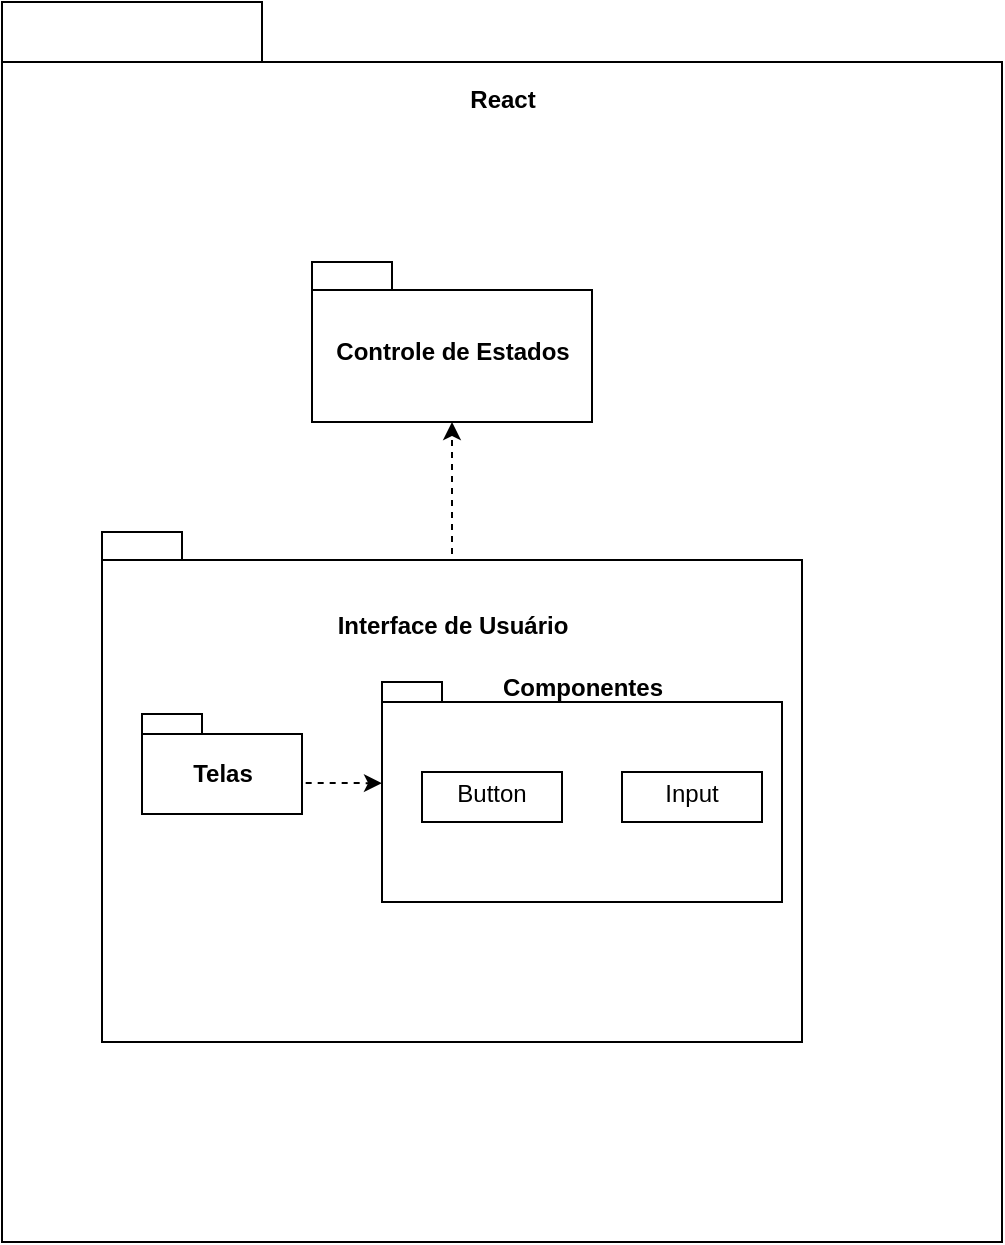 <mxfile version="18.0.8" type="device"><diagram id="VOP4rGkZF-e7DdDuXdNt" name="Page-1"><mxGraphModel dx="862" dy="495" grid="1" gridSize="10" guides="1" tooltips="1" connect="1" arrows="1" fold="1" page="1" pageScale="1" pageWidth="827" pageHeight="1169" math="0" shadow="0"><root><mxCell id="0"/><mxCell id="1" parent="0"/><mxCell id="XtfNyQCO8aRkDuuOP80b-1" value="React&lt;br&gt;&lt;br&gt;&lt;br&gt;&lt;br&gt;&lt;br&gt;&lt;br&gt;&lt;br&gt;&lt;br&gt;&lt;br&gt;&lt;br&gt;&lt;br&gt;&lt;br&gt;&lt;br&gt;&lt;br&gt;&lt;br&gt;&lt;br&gt;&lt;br&gt;&lt;br&gt;&lt;br&gt;&lt;br&gt;&lt;br&gt;&lt;br&gt;&lt;br&gt;&lt;br&gt;&lt;br&gt;&lt;br&gt;&lt;br&gt;&lt;br&gt;&lt;br&gt;&lt;br&gt;&lt;br&gt;&lt;br&gt;&lt;br&gt;&lt;br&gt;&lt;br&gt;&lt;br&gt;&lt;br&gt;&lt;br&gt;" style="shape=folder;fontStyle=1;spacingTop=10;tabWidth=130;tabHeight=30;tabPosition=left;html=1;" parent="1" vertex="1"><mxGeometry x="10" y="320" width="500" height="620" as="geometry"/></mxCell><mxCell id="XtfNyQCO8aRkDuuOP80b-2" value="Controle de Estados" style="shape=folder;fontStyle=1;spacingTop=10;tabWidth=40;tabHeight=14;tabPosition=left;html=1;" parent="1" vertex="1"><mxGeometry x="165" y="450" width="140" height="80" as="geometry"/></mxCell><mxCell id="XtfNyQCO8aRkDuuOP80b-3" value="Interface de Usuário&lt;br&gt;&lt;br&gt;&lt;br&gt;&lt;br&gt;&lt;br&gt;&lt;br&gt;&lt;br&gt;&lt;br&gt;&lt;br&gt;&lt;br&gt;&lt;br&gt;&lt;br&gt;&lt;br&gt;" style="shape=folder;fontStyle=1;spacingTop=10;tabWidth=40;tabHeight=14;tabPosition=left;html=1;" parent="1" vertex="1"><mxGeometry x="60" y="585" width="350" height="255" as="geometry"/></mxCell><mxCell id="XtfNyQCO8aRkDuuOP80b-4" value="Telas" style="shape=folder;fontStyle=1;spacingTop=10;tabWidth=30;tabHeight=10;tabPosition=left;html=1;" parent="1" vertex="1"><mxGeometry x="80" y="676" width="80" height="50" as="geometry"/></mxCell><mxCell id="XtfNyQCO8aRkDuuOP80b-5" value="Componentes&lt;br&gt;&lt;br&gt;&lt;br&gt;&lt;br&gt;&lt;br&gt;&lt;br&gt;&lt;br&gt;&lt;br&gt;&lt;br&gt;" style="shape=folder;fontStyle=1;spacingTop=10;tabWidth=30;tabHeight=10;tabPosition=left;html=1;" parent="1" vertex="1"><mxGeometry x="200" y="660" width="200" height="110" as="geometry"/></mxCell><mxCell id="XtfNyQCO8aRkDuuOP80b-8" value="&lt;p style=&quot;margin: 0px ; margin-top: 4px ; text-align: center&quot;&gt;Input&lt;/p&gt;" style="verticalAlign=top;align=left;overflow=fill;fontSize=12;fontFamily=Helvetica;html=1;" parent="1" vertex="1"><mxGeometry x="320" y="705" width="70" height="25" as="geometry"/></mxCell><mxCell id="XtfNyQCO8aRkDuuOP80b-10" value="&lt;p style=&quot;margin: 0px ; margin-top: 4px ; text-align: center&quot;&gt;Button&lt;/p&gt;" style="verticalAlign=top;align=left;overflow=fill;fontSize=12;fontFamily=Helvetica;html=1;" parent="1" vertex="1"><mxGeometry x="220" y="705" width="70" height="25" as="geometry"/></mxCell><mxCell id="XtfNyQCO8aRkDuuOP80b-12" value="" style="endArrow=classic;html=1;rounded=0;exitX=1.023;exitY=0.689;exitDx=0;exitDy=0;exitPerimeter=0;entryX=0;entryY=0.46;entryDx=0;entryDy=0;entryPerimeter=0;dashed=1;" parent="1" source="XtfNyQCO8aRkDuuOP80b-4" target="XtfNyQCO8aRkDuuOP80b-5" edge="1"><mxGeometry width="50" height="50" relative="1" as="geometry"><mxPoint x="160" y="700" as="sourcePoint"/><mxPoint x="210" y="650" as="targetPoint"/></mxGeometry></mxCell><mxCell id="XtfNyQCO8aRkDuuOP80b-16" value="" style="endArrow=classic;html=1;rounded=0;dashed=1;exitX=0.5;exitY=0.043;exitDx=0;exitDy=0;exitPerimeter=0;entryX=0.5;entryY=1;entryDx=0;entryDy=0;entryPerimeter=0;" parent="1" source="XtfNyQCO8aRkDuuOP80b-3" target="XtfNyQCO8aRkDuuOP80b-2" edge="1"><mxGeometry width="50" height="50" relative="1" as="geometry"><mxPoint x="10" y="510" as="sourcePoint"/><mxPoint x="60" y="460" as="targetPoint"/></mxGeometry></mxCell></root></mxGraphModel></diagram></mxfile>